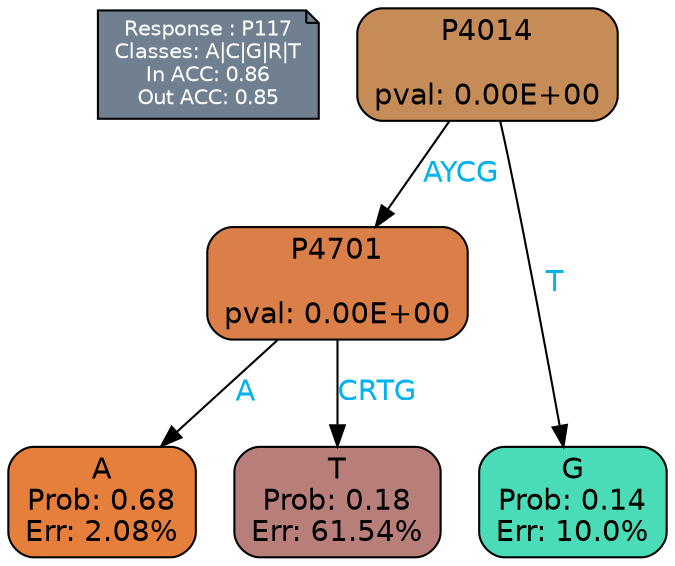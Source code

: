 digraph Tree {
node [shape=box, style="filled, rounded", color="black", fontname=helvetica] ;
graph [ranksep=equally, splines=polylines, bgcolor=transparent, dpi=600] ;
edge [fontname=helvetica] ;
LEGEND [label="Response : P117
Classes: A|C|G|R|T
In ACC: 0.86
Out ACC: 0.85
",shape=note,align=left,style=filled,fillcolor="slategray",fontcolor="white",fontsize=10];1 [label="P4014

pval: 0.00E+00", fillcolor="#c68c58"] ;
2 [label="P4701

pval: 0.00E+00", fillcolor="#db7f49"] ;
3 [label="A
Prob: 0.68
Err: 2.08%", fillcolor="#e57f3b"] ;
4 [label="T
Prob: 0.18
Err: 61.54%", fillcolor="#b77e7a"] ;
5 [label="G
Prob: 0.14
Err: 10.0%", fillcolor="#4adbb7"] ;
1 -> 2 [label="AYCG",fontcolor=deepskyblue2] ;
1 -> 5 [label="T",fontcolor=deepskyblue2] ;
2 -> 3 [label="A",fontcolor=deepskyblue2] ;
2 -> 4 [label="CRTG",fontcolor=deepskyblue2] ;
{rank = same; 3;4;5;}{rank = same; LEGEND;1;}}